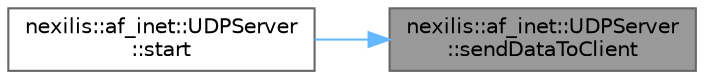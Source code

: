 digraph "nexilis::af_inet::UDPServer::sendDataToClient"
{
 // LATEX_PDF_SIZE
  bgcolor="transparent";
  edge [fontname=Helvetica,fontsize=10,labelfontname=Helvetica,labelfontsize=10];
  node [fontname=Helvetica,fontsize=10,shape=box,height=0.2,width=0.4];
  rankdir="RL";
  Node1 [id="Node000001",label="nexilis::af_inet::UDPServer\l::sendDataToClient",height=0.2,width=0.4,color="gray40", fillcolor="grey60", style="filled", fontcolor="black",tooltip=" "];
  Node1 -> Node2 [id="edge1_Node000001_Node000002",dir="back",color="steelblue1",style="solid",tooltip=" "];
  Node2 [id="Node000002",label="nexilis::af_inet::UDPServer\l::start",height=0.2,width=0.4,color="grey40", fillcolor="white", style="filled",URL="$da/d58/classnexilis_1_1af__inet_1_1UDPServer.html#adbd3e4ee2d3fac6acd26c25025850224",tooltip="Protocol::start() implementation."];
}
